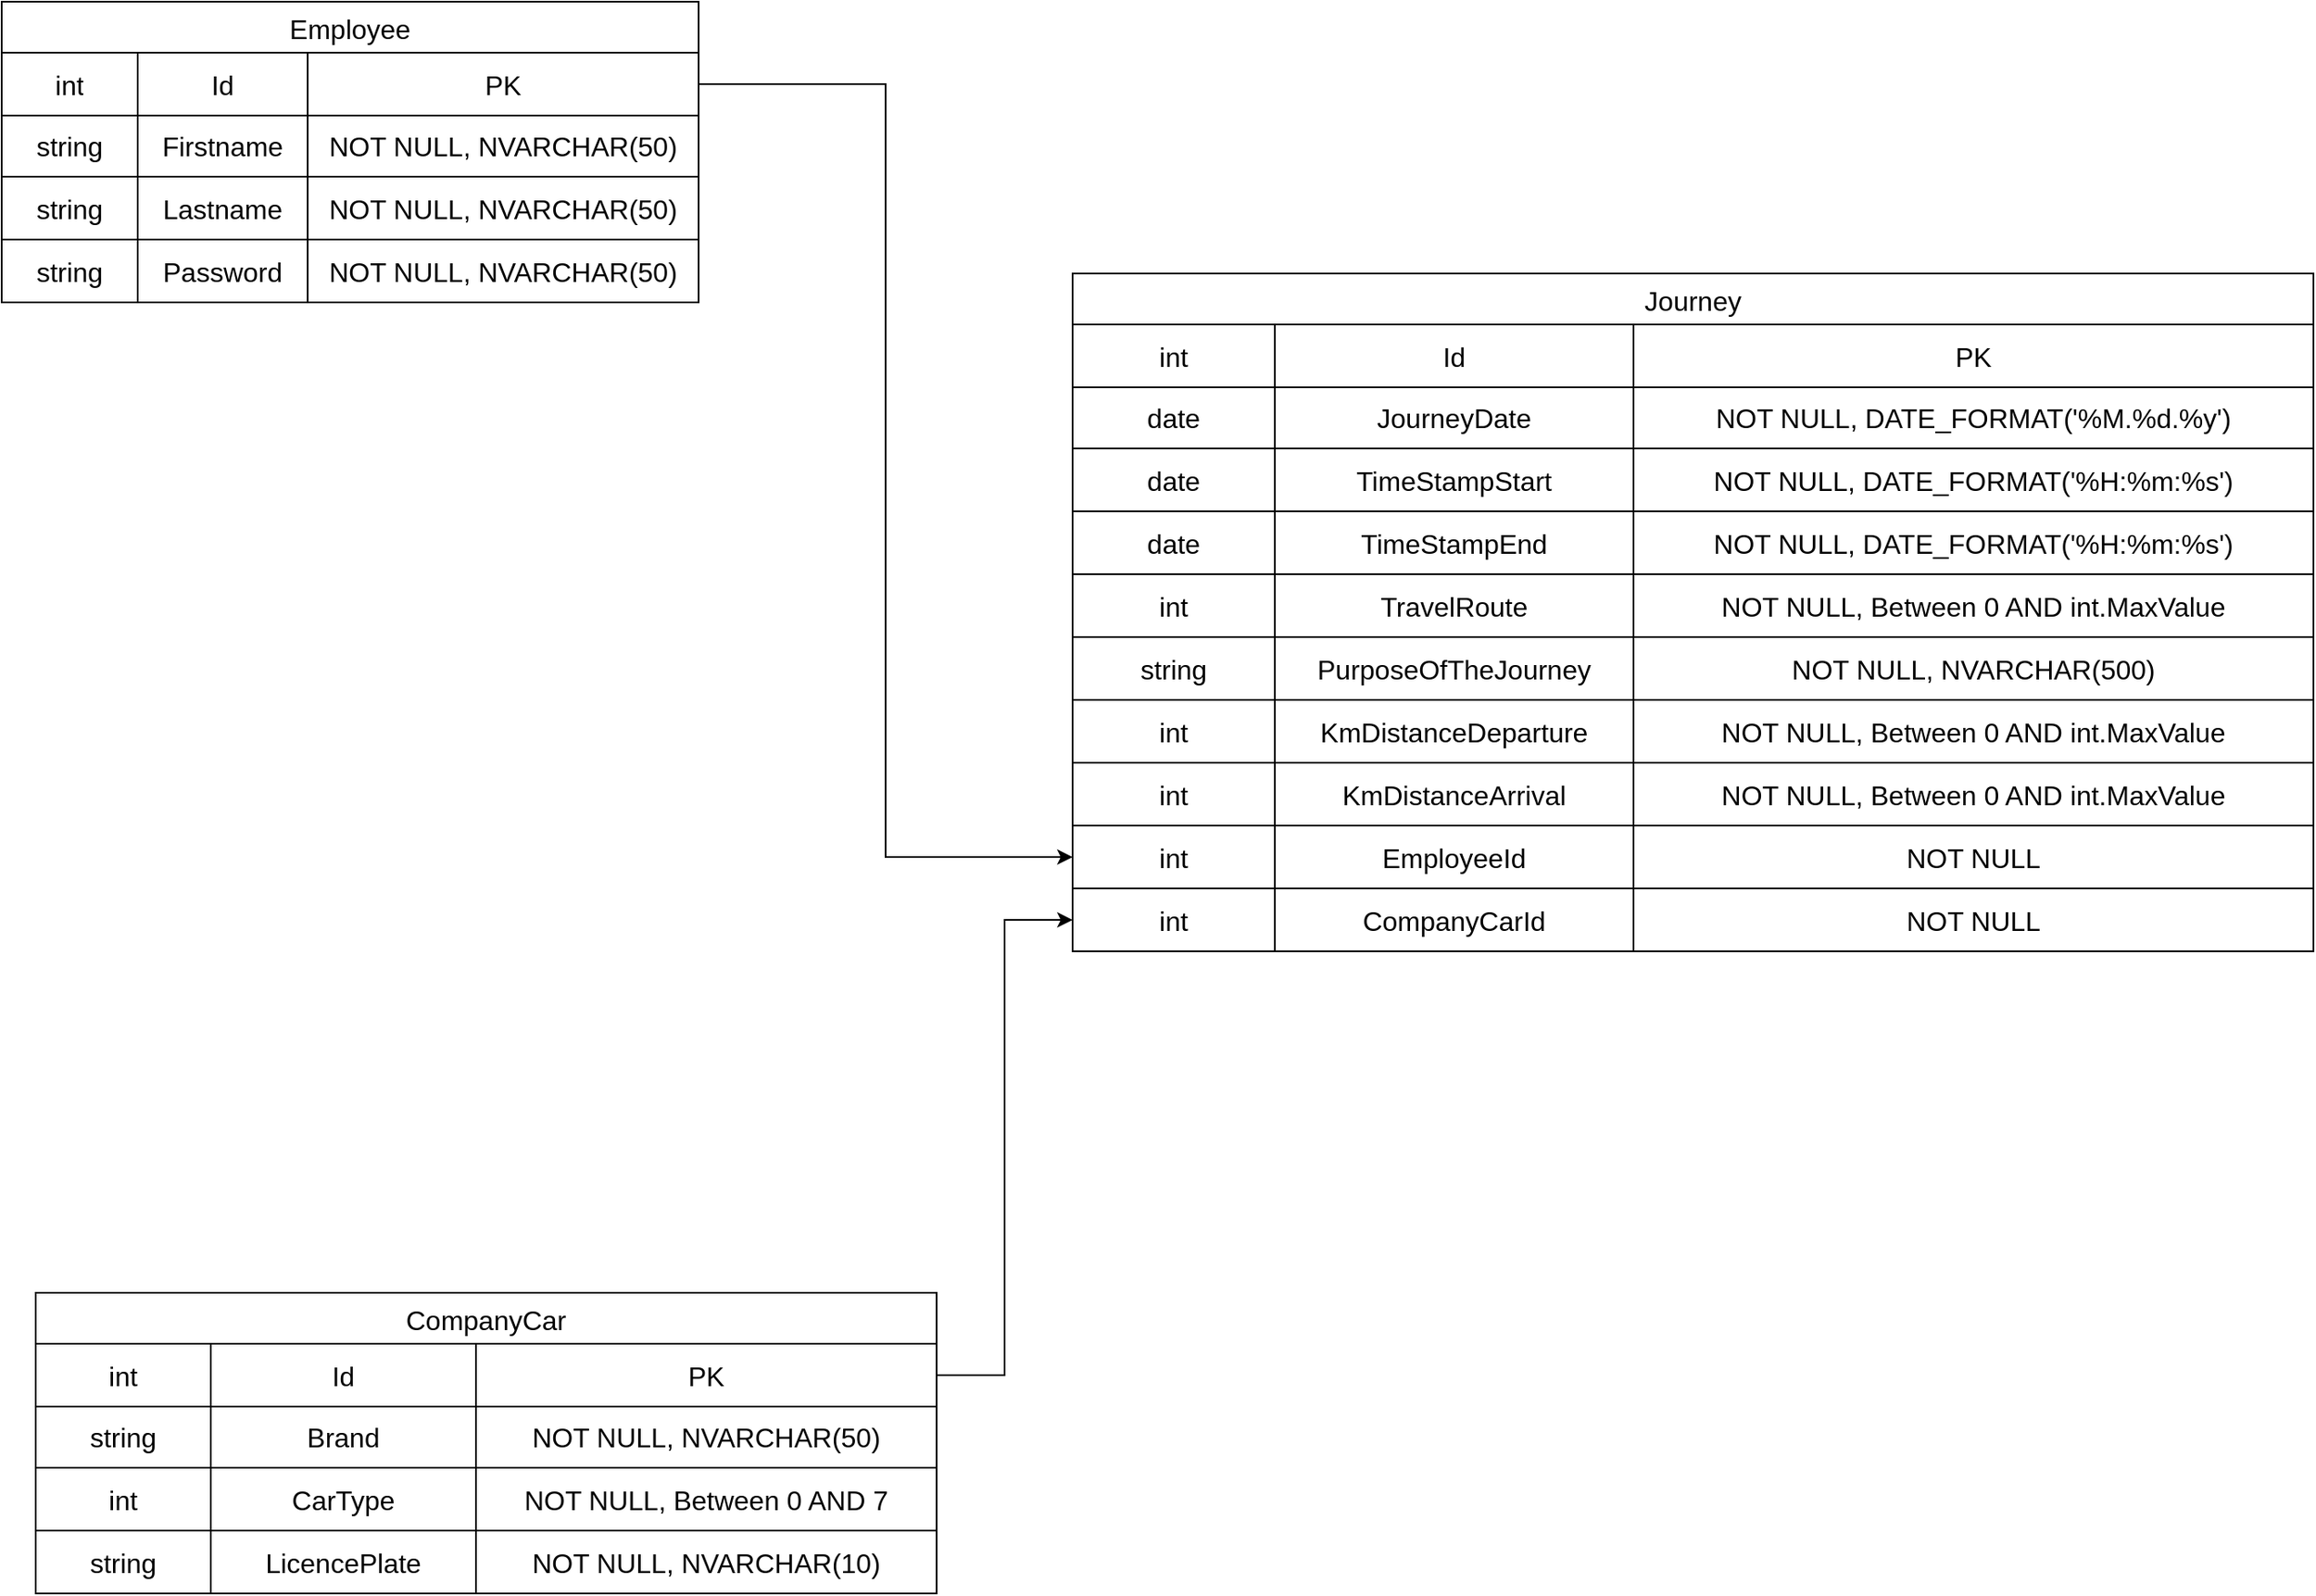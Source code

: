 <mxfile version="27.0.6">
  <diagram name="Seite-1" id="WXR5VmGyEO8oZK_U3z3x">
    <mxGraphModel dx="1447" dy="691" grid="1" gridSize="10" guides="1" tooltips="1" connect="1" arrows="1" fold="1" page="1" pageScale="1" pageWidth="827" pageHeight="1169" math="0" shadow="0">
      <root>
        <mxCell id="0" />
        <mxCell id="1" parent="0" />
        <mxCell id="r7jupV3RTdDVKy68YR1f-18" value="Employee" style="shape=table;startSize=30;container=1;collapsible=0;childLayout=tableLayout;strokeColor=default;fontSize=16;" parent="1" vertex="1">
          <mxGeometry x="70" y="110" width="410" height="177" as="geometry" />
        </mxCell>
        <mxCell id="r7jupV3RTdDVKy68YR1f-19" value="" style="shape=tableRow;horizontal=0;startSize=0;swimlaneHead=0;swimlaneBody=0;strokeColor=inherit;top=0;left=0;bottom=0;right=0;collapsible=0;dropTarget=0;fillColor=none;points=[[0,0.5],[1,0.5]];portConstraint=eastwest;fontSize=16;" parent="r7jupV3RTdDVKy68YR1f-18" vertex="1">
          <mxGeometry y="30" width="410" height="37" as="geometry" />
        </mxCell>
        <mxCell id="r7jupV3RTdDVKy68YR1f-20" value="int" style="shape=partialRectangle;html=1;whiteSpace=wrap;connectable=0;strokeColor=inherit;overflow=hidden;fillColor=none;top=0;left=0;bottom=0;right=0;pointerEvents=1;fontSize=16;" parent="r7jupV3RTdDVKy68YR1f-19" vertex="1">
          <mxGeometry width="80" height="37" as="geometry">
            <mxRectangle width="80" height="37" as="alternateBounds" />
          </mxGeometry>
        </mxCell>
        <mxCell id="r7jupV3RTdDVKy68YR1f-21" value="Id" style="shape=partialRectangle;html=1;whiteSpace=wrap;connectable=0;strokeColor=inherit;overflow=hidden;fillColor=none;top=0;left=0;bottom=0;right=0;pointerEvents=1;fontSize=16;" parent="r7jupV3RTdDVKy68YR1f-19" vertex="1">
          <mxGeometry x="80" width="100" height="37" as="geometry">
            <mxRectangle width="100" height="37" as="alternateBounds" />
          </mxGeometry>
        </mxCell>
        <mxCell id="r7jupV3RTdDVKy68YR1f-22" value="PK" style="shape=partialRectangle;html=1;whiteSpace=wrap;connectable=0;strokeColor=inherit;overflow=hidden;fillColor=none;top=0;left=0;bottom=0;right=0;pointerEvents=1;fontSize=16;" parent="r7jupV3RTdDVKy68YR1f-19" vertex="1">
          <mxGeometry x="180" width="230" height="37" as="geometry">
            <mxRectangle width="230" height="37" as="alternateBounds" />
          </mxGeometry>
        </mxCell>
        <mxCell id="r7jupV3RTdDVKy68YR1f-23" value="" style="shape=tableRow;horizontal=0;startSize=0;swimlaneHead=0;swimlaneBody=0;strokeColor=inherit;top=0;left=0;bottom=0;right=0;collapsible=0;dropTarget=0;fillColor=none;points=[[0,0.5],[1,0.5]];portConstraint=eastwest;fontSize=16;" parent="r7jupV3RTdDVKy68YR1f-18" vertex="1">
          <mxGeometry y="67" width="410" height="36" as="geometry" />
        </mxCell>
        <mxCell id="r7jupV3RTdDVKy68YR1f-24" value="string" style="shape=partialRectangle;html=1;whiteSpace=wrap;connectable=0;strokeColor=inherit;overflow=hidden;fillColor=none;top=0;left=0;bottom=0;right=0;pointerEvents=1;fontSize=16;" parent="r7jupV3RTdDVKy68YR1f-23" vertex="1">
          <mxGeometry width="80" height="36" as="geometry">
            <mxRectangle width="80" height="36" as="alternateBounds" />
          </mxGeometry>
        </mxCell>
        <mxCell id="r7jupV3RTdDVKy68YR1f-25" value="Firstname" style="shape=partialRectangle;html=1;whiteSpace=wrap;connectable=0;strokeColor=inherit;overflow=hidden;fillColor=none;top=0;left=0;bottom=0;right=0;pointerEvents=1;fontSize=16;" parent="r7jupV3RTdDVKy68YR1f-23" vertex="1">
          <mxGeometry x="80" width="100" height="36" as="geometry">
            <mxRectangle width="100" height="36" as="alternateBounds" />
          </mxGeometry>
        </mxCell>
        <mxCell id="r7jupV3RTdDVKy68YR1f-26" value="NOT NULL, NVARCHAR(50)" style="shape=partialRectangle;html=1;whiteSpace=wrap;connectable=0;strokeColor=inherit;overflow=hidden;fillColor=none;top=0;left=0;bottom=0;right=0;pointerEvents=1;fontSize=16;" parent="r7jupV3RTdDVKy68YR1f-23" vertex="1">
          <mxGeometry x="180" width="230" height="36" as="geometry">
            <mxRectangle width="230" height="36" as="alternateBounds" />
          </mxGeometry>
        </mxCell>
        <mxCell id="r7jupV3RTdDVKy68YR1f-27" value="" style="shape=tableRow;horizontal=0;startSize=0;swimlaneHead=0;swimlaneBody=0;strokeColor=inherit;top=0;left=0;bottom=0;right=0;collapsible=0;dropTarget=0;fillColor=none;points=[[0,0.5],[1,0.5]];portConstraint=eastwest;fontSize=16;" parent="r7jupV3RTdDVKy68YR1f-18" vertex="1">
          <mxGeometry y="103" width="410" height="37" as="geometry" />
        </mxCell>
        <mxCell id="r7jupV3RTdDVKy68YR1f-28" value="string" style="shape=partialRectangle;html=1;whiteSpace=wrap;connectable=0;strokeColor=inherit;overflow=hidden;fillColor=none;top=0;left=0;bottom=0;right=0;pointerEvents=1;fontSize=16;" parent="r7jupV3RTdDVKy68YR1f-27" vertex="1">
          <mxGeometry width="80" height="37" as="geometry">
            <mxRectangle width="80" height="37" as="alternateBounds" />
          </mxGeometry>
        </mxCell>
        <mxCell id="r7jupV3RTdDVKy68YR1f-29" value="Lastname" style="shape=partialRectangle;html=1;whiteSpace=wrap;connectable=0;strokeColor=inherit;overflow=hidden;fillColor=none;top=0;left=0;bottom=0;right=0;pointerEvents=1;fontSize=16;" parent="r7jupV3RTdDVKy68YR1f-27" vertex="1">
          <mxGeometry x="80" width="100" height="37" as="geometry">
            <mxRectangle width="100" height="37" as="alternateBounds" />
          </mxGeometry>
        </mxCell>
        <mxCell id="r7jupV3RTdDVKy68YR1f-30" value="NOT NULL, NVARCHAR(50)" style="shape=partialRectangle;html=1;whiteSpace=wrap;connectable=0;strokeColor=inherit;overflow=hidden;fillColor=none;top=0;left=0;bottom=0;right=0;pointerEvents=1;fontSize=16;" parent="r7jupV3RTdDVKy68YR1f-27" vertex="1">
          <mxGeometry x="180" width="230" height="37" as="geometry">
            <mxRectangle width="230" height="37" as="alternateBounds" />
          </mxGeometry>
        </mxCell>
        <mxCell id="r7jupV3RTdDVKy68YR1f-31" style="shape=tableRow;horizontal=0;startSize=0;swimlaneHead=0;swimlaneBody=0;strokeColor=inherit;top=0;left=0;bottom=0;right=0;collapsible=0;dropTarget=0;fillColor=none;points=[[0,0.5],[1,0.5]];portConstraint=eastwest;fontSize=16;" parent="r7jupV3RTdDVKy68YR1f-18" vertex="1">
          <mxGeometry y="140" width="410" height="37" as="geometry" />
        </mxCell>
        <mxCell id="r7jupV3RTdDVKy68YR1f-32" value="string" style="shape=partialRectangle;html=1;whiteSpace=wrap;connectable=0;strokeColor=inherit;overflow=hidden;fillColor=none;top=0;left=0;bottom=0;right=0;pointerEvents=1;fontSize=16;" parent="r7jupV3RTdDVKy68YR1f-31" vertex="1">
          <mxGeometry width="80" height="37" as="geometry">
            <mxRectangle width="80" height="37" as="alternateBounds" />
          </mxGeometry>
        </mxCell>
        <mxCell id="r7jupV3RTdDVKy68YR1f-33" value="Password" style="shape=partialRectangle;html=1;whiteSpace=wrap;connectable=0;strokeColor=inherit;overflow=hidden;fillColor=none;top=0;left=0;bottom=0;right=0;pointerEvents=1;fontSize=16;" parent="r7jupV3RTdDVKy68YR1f-31" vertex="1">
          <mxGeometry x="80" width="100" height="37" as="geometry">
            <mxRectangle width="100" height="37" as="alternateBounds" />
          </mxGeometry>
        </mxCell>
        <mxCell id="r7jupV3RTdDVKy68YR1f-34" value="NOT NULL, NVARCHAR(50)" style="shape=partialRectangle;html=1;whiteSpace=wrap;connectable=0;strokeColor=inherit;overflow=hidden;fillColor=none;top=0;left=0;bottom=0;right=0;pointerEvents=1;fontSize=16;" parent="r7jupV3RTdDVKy68YR1f-31" vertex="1">
          <mxGeometry x="180" width="230" height="37" as="geometry">
            <mxRectangle width="230" height="37" as="alternateBounds" />
          </mxGeometry>
        </mxCell>
        <mxCell id="r7jupV3RTdDVKy68YR1f-35" value="Journey" style="shape=table;startSize=30;container=1;collapsible=0;childLayout=tableLayout;strokeColor=default;fontSize=16;" parent="1" vertex="1">
          <mxGeometry x="700" y="270" width="730" height="399" as="geometry" />
        </mxCell>
        <mxCell id="r7jupV3RTdDVKy68YR1f-36" value="" style="shape=tableRow;horizontal=0;startSize=0;swimlaneHead=0;swimlaneBody=0;strokeColor=inherit;top=0;left=0;bottom=0;right=0;collapsible=0;dropTarget=0;fillColor=none;points=[[0,0.5],[1,0.5]];portConstraint=eastwest;fontSize=16;" parent="r7jupV3RTdDVKy68YR1f-35" vertex="1">
          <mxGeometry y="30" width="730" height="37" as="geometry" />
        </mxCell>
        <mxCell id="r7jupV3RTdDVKy68YR1f-37" value="int" style="shape=partialRectangle;html=1;whiteSpace=wrap;connectable=0;strokeColor=inherit;overflow=hidden;fillColor=none;top=0;left=0;bottom=0;right=0;pointerEvents=1;fontSize=16;" parent="r7jupV3RTdDVKy68YR1f-36" vertex="1">
          <mxGeometry width="119" height="37" as="geometry">
            <mxRectangle width="119" height="37" as="alternateBounds" />
          </mxGeometry>
        </mxCell>
        <mxCell id="r7jupV3RTdDVKy68YR1f-38" value="Id" style="shape=partialRectangle;html=1;whiteSpace=wrap;connectable=0;strokeColor=inherit;overflow=hidden;fillColor=none;top=0;left=0;bottom=0;right=0;pointerEvents=1;fontSize=16;" parent="r7jupV3RTdDVKy68YR1f-36" vertex="1">
          <mxGeometry x="119" width="211" height="37" as="geometry">
            <mxRectangle width="211" height="37" as="alternateBounds" />
          </mxGeometry>
        </mxCell>
        <mxCell id="r7jupV3RTdDVKy68YR1f-39" value="PK" style="shape=partialRectangle;html=1;whiteSpace=wrap;connectable=0;strokeColor=inherit;overflow=hidden;fillColor=none;top=0;left=0;bottom=0;right=0;pointerEvents=1;fontSize=16;" parent="r7jupV3RTdDVKy68YR1f-36" vertex="1">
          <mxGeometry x="330" width="400" height="37" as="geometry">
            <mxRectangle width="400" height="37" as="alternateBounds" />
          </mxGeometry>
        </mxCell>
        <mxCell id="r7jupV3RTdDVKy68YR1f-40" value="" style="shape=tableRow;horizontal=0;startSize=0;swimlaneHead=0;swimlaneBody=0;strokeColor=inherit;top=0;left=0;bottom=0;right=0;collapsible=0;dropTarget=0;fillColor=none;points=[[0,0.5],[1,0.5]];portConstraint=eastwest;fontSize=16;" parent="r7jupV3RTdDVKy68YR1f-35" vertex="1">
          <mxGeometry y="67" width="730" height="36" as="geometry" />
        </mxCell>
        <mxCell id="r7jupV3RTdDVKy68YR1f-41" value="date" style="shape=partialRectangle;html=1;whiteSpace=wrap;connectable=0;strokeColor=inherit;overflow=hidden;fillColor=none;top=0;left=0;bottom=0;right=0;pointerEvents=1;fontSize=16;" parent="r7jupV3RTdDVKy68YR1f-40" vertex="1">
          <mxGeometry width="119" height="36" as="geometry">
            <mxRectangle width="119" height="36" as="alternateBounds" />
          </mxGeometry>
        </mxCell>
        <mxCell id="r7jupV3RTdDVKy68YR1f-42" value="JourneyDate" style="shape=partialRectangle;html=1;whiteSpace=wrap;connectable=0;strokeColor=inherit;overflow=hidden;fillColor=none;top=0;left=0;bottom=0;right=0;pointerEvents=1;fontSize=16;" parent="r7jupV3RTdDVKy68YR1f-40" vertex="1">
          <mxGeometry x="119" width="211" height="36" as="geometry">
            <mxRectangle width="211" height="36" as="alternateBounds" />
          </mxGeometry>
        </mxCell>
        <mxCell id="r7jupV3RTdDVKy68YR1f-43" value="NOT NULL, DATE_FORMAT(&#39;%M.%d.%y&#39;)" style="shape=partialRectangle;html=1;whiteSpace=wrap;connectable=0;strokeColor=inherit;overflow=hidden;fillColor=none;top=0;left=0;bottom=0;right=0;pointerEvents=1;fontSize=16;" parent="r7jupV3RTdDVKy68YR1f-40" vertex="1">
          <mxGeometry x="330" width="400" height="36" as="geometry">
            <mxRectangle width="400" height="36" as="alternateBounds" />
          </mxGeometry>
        </mxCell>
        <mxCell id="r7jupV3RTdDVKy68YR1f-44" value="" style="shape=tableRow;horizontal=0;startSize=0;swimlaneHead=0;swimlaneBody=0;strokeColor=inherit;top=0;left=0;bottom=0;right=0;collapsible=0;dropTarget=0;fillColor=none;points=[[0,0.5],[1,0.5]];portConstraint=eastwest;fontSize=16;" parent="r7jupV3RTdDVKy68YR1f-35" vertex="1">
          <mxGeometry y="103" width="730" height="37" as="geometry" />
        </mxCell>
        <mxCell id="r7jupV3RTdDVKy68YR1f-45" value="date" style="shape=partialRectangle;html=1;whiteSpace=wrap;connectable=0;strokeColor=inherit;overflow=hidden;fillColor=none;top=0;left=0;bottom=0;right=0;pointerEvents=1;fontSize=16;" parent="r7jupV3RTdDVKy68YR1f-44" vertex="1">
          <mxGeometry width="119" height="37" as="geometry">
            <mxRectangle width="119" height="37" as="alternateBounds" />
          </mxGeometry>
        </mxCell>
        <mxCell id="r7jupV3RTdDVKy68YR1f-46" value="TimeStampStart" style="shape=partialRectangle;html=1;whiteSpace=wrap;connectable=0;strokeColor=inherit;overflow=hidden;fillColor=none;top=0;left=0;bottom=0;right=0;pointerEvents=1;fontSize=16;" parent="r7jupV3RTdDVKy68YR1f-44" vertex="1">
          <mxGeometry x="119" width="211" height="37" as="geometry">
            <mxRectangle width="211" height="37" as="alternateBounds" />
          </mxGeometry>
        </mxCell>
        <mxCell id="r7jupV3RTdDVKy68YR1f-47" value="NOT NULL, DATE_FORMAT(&#39;%H:%m:%s&#39;)" style="shape=partialRectangle;html=1;whiteSpace=wrap;connectable=0;strokeColor=inherit;overflow=hidden;fillColor=none;top=0;left=0;bottom=0;right=0;pointerEvents=1;fontSize=16;" parent="r7jupV3RTdDVKy68YR1f-44" vertex="1">
          <mxGeometry x="330" width="400" height="37" as="geometry">
            <mxRectangle width="400" height="37" as="alternateBounds" />
          </mxGeometry>
        </mxCell>
        <mxCell id="r7jupV3RTdDVKy68YR1f-48" style="shape=tableRow;horizontal=0;startSize=0;swimlaneHead=0;swimlaneBody=0;strokeColor=inherit;top=0;left=0;bottom=0;right=0;collapsible=0;dropTarget=0;fillColor=none;points=[[0,0.5],[1,0.5]];portConstraint=eastwest;fontSize=16;" parent="r7jupV3RTdDVKy68YR1f-35" vertex="1">
          <mxGeometry y="140" width="730" height="37" as="geometry" />
        </mxCell>
        <mxCell id="r7jupV3RTdDVKy68YR1f-49" value="date" style="shape=partialRectangle;html=1;whiteSpace=wrap;connectable=0;strokeColor=inherit;overflow=hidden;fillColor=none;top=0;left=0;bottom=0;right=0;pointerEvents=1;fontSize=16;" parent="r7jupV3RTdDVKy68YR1f-48" vertex="1">
          <mxGeometry width="119" height="37" as="geometry">
            <mxRectangle width="119" height="37" as="alternateBounds" />
          </mxGeometry>
        </mxCell>
        <mxCell id="r7jupV3RTdDVKy68YR1f-50" value="TimeStampEnd" style="shape=partialRectangle;html=1;whiteSpace=wrap;connectable=0;strokeColor=inherit;overflow=hidden;fillColor=none;top=0;left=0;bottom=0;right=0;pointerEvents=1;fontSize=16;" parent="r7jupV3RTdDVKy68YR1f-48" vertex="1">
          <mxGeometry x="119" width="211" height="37" as="geometry">
            <mxRectangle width="211" height="37" as="alternateBounds" />
          </mxGeometry>
        </mxCell>
        <mxCell id="r7jupV3RTdDVKy68YR1f-51" value="NOT NULL, DATE_FORMAT(&#39;%H:%m:%s&#39;)" style="shape=partialRectangle;html=1;whiteSpace=wrap;connectable=0;strokeColor=inherit;overflow=hidden;fillColor=none;top=0;left=0;bottom=0;right=0;pointerEvents=1;fontSize=16;" parent="r7jupV3RTdDVKy68YR1f-48" vertex="1">
          <mxGeometry x="330" width="400" height="37" as="geometry">
            <mxRectangle width="400" height="37" as="alternateBounds" />
          </mxGeometry>
        </mxCell>
        <mxCell id="r7jupV3RTdDVKy68YR1f-52" style="shape=tableRow;horizontal=0;startSize=0;swimlaneHead=0;swimlaneBody=0;strokeColor=inherit;top=0;left=0;bottom=0;right=0;collapsible=0;dropTarget=0;fillColor=none;points=[[0,0.5],[1,0.5]];portConstraint=eastwest;fontSize=16;" parent="r7jupV3RTdDVKy68YR1f-35" vertex="1">
          <mxGeometry y="177" width="730" height="37" as="geometry" />
        </mxCell>
        <mxCell id="r7jupV3RTdDVKy68YR1f-53" value="int" style="shape=partialRectangle;html=1;whiteSpace=wrap;connectable=0;strokeColor=inherit;overflow=hidden;fillColor=none;top=0;left=0;bottom=0;right=0;pointerEvents=1;fontSize=16;" parent="r7jupV3RTdDVKy68YR1f-52" vertex="1">
          <mxGeometry width="119" height="37" as="geometry">
            <mxRectangle width="119" height="37" as="alternateBounds" />
          </mxGeometry>
        </mxCell>
        <mxCell id="r7jupV3RTdDVKy68YR1f-54" value="TravelRoute" style="shape=partialRectangle;html=1;whiteSpace=wrap;connectable=0;strokeColor=inherit;overflow=hidden;fillColor=none;top=0;left=0;bottom=0;right=0;pointerEvents=1;fontSize=16;" parent="r7jupV3RTdDVKy68YR1f-52" vertex="1">
          <mxGeometry x="119" width="211" height="37" as="geometry">
            <mxRectangle width="211" height="37" as="alternateBounds" />
          </mxGeometry>
        </mxCell>
        <mxCell id="r7jupV3RTdDVKy68YR1f-55" value="NOT NULL, Between 0 AND int.MaxValue" style="shape=partialRectangle;html=1;whiteSpace=wrap;connectable=0;strokeColor=inherit;overflow=hidden;fillColor=none;top=0;left=0;bottom=0;right=0;pointerEvents=1;fontSize=16;" parent="r7jupV3RTdDVKy68YR1f-52" vertex="1">
          <mxGeometry x="330" width="400" height="37" as="geometry">
            <mxRectangle width="400" height="37" as="alternateBounds" />
          </mxGeometry>
        </mxCell>
        <mxCell id="r7jupV3RTdDVKy68YR1f-56" style="shape=tableRow;horizontal=0;startSize=0;swimlaneHead=0;swimlaneBody=0;strokeColor=inherit;top=0;left=0;bottom=0;right=0;collapsible=0;dropTarget=0;fillColor=none;points=[[0,0.5],[1,0.5]];portConstraint=eastwest;fontSize=16;" parent="r7jupV3RTdDVKy68YR1f-35" vertex="1">
          <mxGeometry y="214" width="730" height="37" as="geometry" />
        </mxCell>
        <mxCell id="r7jupV3RTdDVKy68YR1f-57" value="string" style="shape=partialRectangle;html=1;whiteSpace=wrap;connectable=0;strokeColor=inherit;overflow=hidden;fillColor=none;top=0;left=0;bottom=0;right=0;pointerEvents=1;fontSize=16;" parent="r7jupV3RTdDVKy68YR1f-56" vertex="1">
          <mxGeometry width="119" height="37" as="geometry">
            <mxRectangle width="119" height="37" as="alternateBounds" />
          </mxGeometry>
        </mxCell>
        <mxCell id="r7jupV3RTdDVKy68YR1f-58" value="PurposeOfTheJourney" style="shape=partialRectangle;html=1;whiteSpace=wrap;connectable=0;strokeColor=inherit;overflow=hidden;fillColor=none;top=0;left=0;bottom=0;right=0;pointerEvents=1;fontSize=16;" parent="r7jupV3RTdDVKy68YR1f-56" vertex="1">
          <mxGeometry x="119" width="211" height="37" as="geometry">
            <mxRectangle width="211" height="37" as="alternateBounds" />
          </mxGeometry>
        </mxCell>
        <mxCell id="r7jupV3RTdDVKy68YR1f-59" value="NOT NULL, NVARCHAR(500)" style="shape=partialRectangle;html=1;whiteSpace=wrap;connectable=0;strokeColor=inherit;overflow=hidden;fillColor=none;top=0;left=0;bottom=0;right=0;pointerEvents=1;fontSize=16;" parent="r7jupV3RTdDVKy68YR1f-56" vertex="1">
          <mxGeometry x="330" width="400" height="37" as="geometry">
            <mxRectangle width="400" height="37" as="alternateBounds" />
          </mxGeometry>
        </mxCell>
        <mxCell id="r7jupV3RTdDVKy68YR1f-60" style="shape=tableRow;horizontal=0;startSize=0;swimlaneHead=0;swimlaneBody=0;strokeColor=inherit;top=0;left=0;bottom=0;right=0;collapsible=0;dropTarget=0;fillColor=none;points=[[0,0.5],[1,0.5]];portConstraint=eastwest;fontSize=16;" parent="r7jupV3RTdDVKy68YR1f-35" vertex="1">
          <mxGeometry y="251" width="730" height="37" as="geometry" />
        </mxCell>
        <mxCell id="r7jupV3RTdDVKy68YR1f-61" value="int" style="shape=partialRectangle;html=1;whiteSpace=wrap;connectable=0;strokeColor=inherit;overflow=hidden;fillColor=none;top=0;left=0;bottom=0;right=0;pointerEvents=1;fontSize=16;" parent="r7jupV3RTdDVKy68YR1f-60" vertex="1">
          <mxGeometry width="119" height="37" as="geometry">
            <mxRectangle width="119" height="37" as="alternateBounds" />
          </mxGeometry>
        </mxCell>
        <mxCell id="r7jupV3RTdDVKy68YR1f-62" value="KmDistanceDeparture" style="shape=partialRectangle;html=1;whiteSpace=wrap;connectable=0;strokeColor=inherit;overflow=hidden;fillColor=none;top=0;left=0;bottom=0;right=0;pointerEvents=1;fontSize=16;" parent="r7jupV3RTdDVKy68YR1f-60" vertex="1">
          <mxGeometry x="119" width="211" height="37" as="geometry">
            <mxRectangle width="211" height="37" as="alternateBounds" />
          </mxGeometry>
        </mxCell>
        <mxCell id="r7jupV3RTdDVKy68YR1f-63" value="NOT NULL, Between 0 AND int.MaxValue" style="shape=partialRectangle;html=1;whiteSpace=wrap;connectable=0;strokeColor=inherit;overflow=hidden;fillColor=none;top=0;left=0;bottom=0;right=0;pointerEvents=1;fontSize=16;" parent="r7jupV3RTdDVKy68YR1f-60" vertex="1">
          <mxGeometry x="330" width="400" height="37" as="geometry">
            <mxRectangle width="400" height="37" as="alternateBounds" />
          </mxGeometry>
        </mxCell>
        <mxCell id="r7jupV3RTdDVKy68YR1f-64" style="shape=tableRow;horizontal=0;startSize=0;swimlaneHead=0;swimlaneBody=0;strokeColor=inherit;top=0;left=0;bottom=0;right=0;collapsible=0;dropTarget=0;fillColor=none;points=[[0,0.5],[1,0.5]];portConstraint=eastwest;fontSize=16;" parent="r7jupV3RTdDVKy68YR1f-35" vertex="1">
          <mxGeometry y="288" width="730" height="37" as="geometry" />
        </mxCell>
        <mxCell id="r7jupV3RTdDVKy68YR1f-65" value="int" style="shape=partialRectangle;html=1;whiteSpace=wrap;connectable=0;strokeColor=inherit;overflow=hidden;fillColor=none;top=0;left=0;bottom=0;right=0;pointerEvents=1;fontSize=16;" parent="r7jupV3RTdDVKy68YR1f-64" vertex="1">
          <mxGeometry width="119" height="37" as="geometry">
            <mxRectangle width="119" height="37" as="alternateBounds" />
          </mxGeometry>
        </mxCell>
        <mxCell id="r7jupV3RTdDVKy68YR1f-66" value="KmDistanceArrival" style="shape=partialRectangle;html=1;whiteSpace=wrap;connectable=0;strokeColor=inherit;overflow=hidden;fillColor=none;top=0;left=0;bottom=0;right=0;pointerEvents=1;fontSize=16;" parent="r7jupV3RTdDVKy68YR1f-64" vertex="1">
          <mxGeometry x="119" width="211" height="37" as="geometry">
            <mxRectangle width="211" height="37" as="alternateBounds" />
          </mxGeometry>
        </mxCell>
        <mxCell id="r7jupV3RTdDVKy68YR1f-67" value="NOT NULL, Between 0 AND int.MaxValue" style="shape=partialRectangle;html=1;whiteSpace=wrap;connectable=0;strokeColor=inherit;overflow=hidden;fillColor=none;top=0;left=0;bottom=0;right=0;pointerEvents=1;fontSize=16;" parent="r7jupV3RTdDVKy68YR1f-64" vertex="1">
          <mxGeometry x="330" width="400" height="37" as="geometry">
            <mxRectangle width="400" height="37" as="alternateBounds" />
          </mxGeometry>
        </mxCell>
        <mxCell id="r7jupV3RTdDVKy68YR1f-68" style="shape=tableRow;horizontal=0;startSize=0;swimlaneHead=0;swimlaneBody=0;strokeColor=inherit;top=0;left=0;bottom=0;right=0;collapsible=0;dropTarget=0;fillColor=none;points=[[0,0.5],[1,0.5]];portConstraint=eastwest;fontSize=16;" parent="r7jupV3RTdDVKy68YR1f-35" vertex="1">
          <mxGeometry y="325" width="730" height="37" as="geometry" />
        </mxCell>
        <mxCell id="r7jupV3RTdDVKy68YR1f-69" value="int" style="shape=partialRectangle;html=1;whiteSpace=wrap;connectable=0;strokeColor=inherit;overflow=hidden;fillColor=none;top=0;left=0;bottom=0;right=0;pointerEvents=1;fontSize=16;" parent="r7jupV3RTdDVKy68YR1f-68" vertex="1">
          <mxGeometry width="119" height="37" as="geometry">
            <mxRectangle width="119" height="37" as="alternateBounds" />
          </mxGeometry>
        </mxCell>
        <mxCell id="r7jupV3RTdDVKy68YR1f-70" value="EmployeeId" style="shape=partialRectangle;html=1;whiteSpace=wrap;connectable=0;strokeColor=inherit;overflow=hidden;fillColor=none;top=0;left=0;bottom=0;right=0;pointerEvents=1;fontSize=16;" parent="r7jupV3RTdDVKy68YR1f-68" vertex="1">
          <mxGeometry x="119" width="211" height="37" as="geometry">
            <mxRectangle width="211" height="37" as="alternateBounds" />
          </mxGeometry>
        </mxCell>
        <mxCell id="r7jupV3RTdDVKy68YR1f-71" value="NOT NULL" style="shape=partialRectangle;html=1;whiteSpace=wrap;connectable=0;strokeColor=inherit;overflow=hidden;fillColor=none;top=0;left=0;bottom=0;right=0;pointerEvents=1;fontSize=16;" parent="r7jupV3RTdDVKy68YR1f-68" vertex="1">
          <mxGeometry x="330" width="400" height="37" as="geometry">
            <mxRectangle width="400" height="37" as="alternateBounds" />
          </mxGeometry>
        </mxCell>
        <mxCell id="r7jupV3RTdDVKy68YR1f-72" style="shape=tableRow;horizontal=0;startSize=0;swimlaneHead=0;swimlaneBody=0;strokeColor=inherit;top=0;left=0;bottom=0;right=0;collapsible=0;dropTarget=0;fillColor=none;points=[[0,0.5],[1,0.5]];portConstraint=eastwest;fontSize=16;" parent="r7jupV3RTdDVKy68YR1f-35" vertex="1">
          <mxGeometry y="362" width="730" height="37" as="geometry" />
        </mxCell>
        <mxCell id="r7jupV3RTdDVKy68YR1f-73" value="int" style="shape=partialRectangle;html=1;whiteSpace=wrap;connectable=0;strokeColor=inherit;overflow=hidden;fillColor=none;top=0;left=0;bottom=0;right=0;pointerEvents=1;fontSize=16;" parent="r7jupV3RTdDVKy68YR1f-72" vertex="1">
          <mxGeometry width="119" height="37" as="geometry">
            <mxRectangle width="119" height="37" as="alternateBounds" />
          </mxGeometry>
        </mxCell>
        <mxCell id="r7jupV3RTdDVKy68YR1f-74" value="CompanyCarId" style="shape=partialRectangle;html=1;whiteSpace=wrap;connectable=0;strokeColor=inherit;overflow=hidden;fillColor=none;top=0;left=0;bottom=0;right=0;pointerEvents=1;fontSize=16;" parent="r7jupV3RTdDVKy68YR1f-72" vertex="1">
          <mxGeometry x="119" width="211" height="37" as="geometry">
            <mxRectangle width="211" height="37" as="alternateBounds" />
          </mxGeometry>
        </mxCell>
        <mxCell id="r7jupV3RTdDVKy68YR1f-75" value="NOT NULL" style="shape=partialRectangle;html=1;whiteSpace=wrap;connectable=0;strokeColor=inherit;overflow=hidden;fillColor=none;top=0;left=0;bottom=0;right=0;pointerEvents=1;fontSize=16;" parent="r7jupV3RTdDVKy68YR1f-72" vertex="1">
          <mxGeometry x="330" width="400" height="37" as="geometry">
            <mxRectangle width="400" height="37" as="alternateBounds" />
          </mxGeometry>
        </mxCell>
        <mxCell id="r7jupV3RTdDVKy68YR1f-76" style="edgeStyle=orthogonalEdgeStyle;rounded=0;orthogonalLoop=1;jettySize=auto;html=1;entryX=0;entryY=0.5;entryDx=0;entryDy=0;" parent="1" source="r7jupV3RTdDVKy68YR1f-19" target="r7jupV3RTdDVKy68YR1f-68" edge="1">
          <mxGeometry relative="1" as="geometry" />
        </mxCell>
        <mxCell id="r7jupV3RTdDVKy68YR1f-77" value="CompanyCar" style="shape=table;startSize=30;container=1;collapsible=0;childLayout=tableLayout;strokeColor=default;fontSize=16;" parent="1" vertex="1">
          <mxGeometry x="90" y="870" width="530" height="177" as="geometry" />
        </mxCell>
        <mxCell id="r7jupV3RTdDVKy68YR1f-78" value="" style="shape=tableRow;horizontal=0;startSize=0;swimlaneHead=0;swimlaneBody=0;strokeColor=inherit;top=0;left=0;bottom=0;right=0;collapsible=0;dropTarget=0;fillColor=none;points=[[0,0.5],[1,0.5]];portConstraint=eastwest;fontSize=16;" parent="r7jupV3RTdDVKy68YR1f-77" vertex="1">
          <mxGeometry y="30" width="530" height="37" as="geometry" />
        </mxCell>
        <mxCell id="r7jupV3RTdDVKy68YR1f-79" value="int" style="shape=partialRectangle;html=1;whiteSpace=wrap;connectable=0;strokeColor=inherit;overflow=hidden;fillColor=none;top=0;left=0;bottom=0;right=0;pointerEvents=1;fontSize=16;" parent="r7jupV3RTdDVKy68YR1f-78" vertex="1">
          <mxGeometry width="103" height="37" as="geometry">
            <mxRectangle width="103" height="37" as="alternateBounds" />
          </mxGeometry>
        </mxCell>
        <mxCell id="r7jupV3RTdDVKy68YR1f-80" value="Id" style="shape=partialRectangle;html=1;whiteSpace=wrap;connectable=0;strokeColor=inherit;overflow=hidden;fillColor=none;top=0;left=0;bottom=0;right=0;pointerEvents=1;fontSize=16;" parent="r7jupV3RTdDVKy68YR1f-78" vertex="1">
          <mxGeometry x="103" width="156" height="37" as="geometry">
            <mxRectangle width="156" height="37" as="alternateBounds" />
          </mxGeometry>
        </mxCell>
        <mxCell id="r7jupV3RTdDVKy68YR1f-81" value="PK" style="shape=partialRectangle;html=1;whiteSpace=wrap;connectable=0;strokeColor=inherit;overflow=hidden;fillColor=none;top=0;left=0;bottom=0;right=0;pointerEvents=1;fontSize=16;" parent="r7jupV3RTdDVKy68YR1f-78" vertex="1">
          <mxGeometry x="259" width="271" height="37" as="geometry">
            <mxRectangle width="271" height="37" as="alternateBounds" />
          </mxGeometry>
        </mxCell>
        <mxCell id="r7jupV3RTdDVKy68YR1f-82" value="" style="shape=tableRow;horizontal=0;startSize=0;swimlaneHead=0;swimlaneBody=0;strokeColor=inherit;top=0;left=0;bottom=0;right=0;collapsible=0;dropTarget=0;fillColor=none;points=[[0,0.5],[1,0.5]];portConstraint=eastwest;fontSize=16;" parent="r7jupV3RTdDVKy68YR1f-77" vertex="1">
          <mxGeometry y="67" width="530" height="36" as="geometry" />
        </mxCell>
        <mxCell id="r7jupV3RTdDVKy68YR1f-83" value="string" style="shape=partialRectangle;html=1;whiteSpace=wrap;connectable=0;strokeColor=inherit;overflow=hidden;fillColor=none;top=0;left=0;bottom=0;right=0;pointerEvents=1;fontSize=16;" parent="r7jupV3RTdDVKy68YR1f-82" vertex="1">
          <mxGeometry width="103" height="36" as="geometry">
            <mxRectangle width="103" height="36" as="alternateBounds" />
          </mxGeometry>
        </mxCell>
        <mxCell id="r7jupV3RTdDVKy68YR1f-84" value="Brand" style="shape=partialRectangle;html=1;whiteSpace=wrap;connectable=0;strokeColor=inherit;overflow=hidden;fillColor=none;top=0;left=0;bottom=0;right=0;pointerEvents=1;fontSize=16;" parent="r7jupV3RTdDVKy68YR1f-82" vertex="1">
          <mxGeometry x="103" width="156" height="36" as="geometry">
            <mxRectangle width="156" height="36" as="alternateBounds" />
          </mxGeometry>
        </mxCell>
        <mxCell id="r7jupV3RTdDVKy68YR1f-85" value="NOT NULL, NVARCHAR(50)" style="shape=partialRectangle;html=1;whiteSpace=wrap;connectable=0;strokeColor=inherit;overflow=hidden;fillColor=none;top=0;left=0;bottom=0;right=0;pointerEvents=1;fontSize=16;" parent="r7jupV3RTdDVKy68YR1f-82" vertex="1">
          <mxGeometry x="259" width="271" height="36" as="geometry">
            <mxRectangle width="271" height="36" as="alternateBounds" />
          </mxGeometry>
        </mxCell>
        <mxCell id="r7jupV3RTdDVKy68YR1f-86" value="" style="shape=tableRow;horizontal=0;startSize=0;swimlaneHead=0;swimlaneBody=0;strokeColor=inherit;top=0;left=0;bottom=0;right=0;collapsible=0;dropTarget=0;fillColor=none;points=[[0,0.5],[1,0.5]];portConstraint=eastwest;fontSize=16;" parent="r7jupV3RTdDVKy68YR1f-77" vertex="1">
          <mxGeometry y="103" width="530" height="37" as="geometry" />
        </mxCell>
        <mxCell id="r7jupV3RTdDVKy68YR1f-87" value="int" style="shape=partialRectangle;html=1;whiteSpace=wrap;connectable=0;strokeColor=inherit;overflow=hidden;fillColor=none;top=0;left=0;bottom=0;right=0;pointerEvents=1;fontSize=16;" parent="r7jupV3RTdDVKy68YR1f-86" vertex="1">
          <mxGeometry width="103" height="37" as="geometry">
            <mxRectangle width="103" height="37" as="alternateBounds" />
          </mxGeometry>
        </mxCell>
        <mxCell id="r7jupV3RTdDVKy68YR1f-88" value="CarType" style="shape=partialRectangle;html=1;whiteSpace=wrap;connectable=0;strokeColor=inherit;overflow=hidden;fillColor=none;top=0;left=0;bottom=0;right=0;pointerEvents=1;fontSize=16;" parent="r7jupV3RTdDVKy68YR1f-86" vertex="1">
          <mxGeometry x="103" width="156" height="37" as="geometry">
            <mxRectangle width="156" height="37" as="alternateBounds" />
          </mxGeometry>
        </mxCell>
        <mxCell id="r7jupV3RTdDVKy68YR1f-89" value="NOT NULL, Between 0 AND 7" style="shape=partialRectangle;html=1;whiteSpace=wrap;connectable=0;strokeColor=inherit;overflow=hidden;fillColor=none;top=0;left=0;bottom=0;right=0;pointerEvents=1;fontSize=16;" parent="r7jupV3RTdDVKy68YR1f-86" vertex="1">
          <mxGeometry x="259" width="271" height="37" as="geometry">
            <mxRectangle width="271" height="37" as="alternateBounds" />
          </mxGeometry>
        </mxCell>
        <mxCell id="r7jupV3RTdDVKy68YR1f-90" style="shape=tableRow;horizontal=0;startSize=0;swimlaneHead=0;swimlaneBody=0;strokeColor=inherit;top=0;left=0;bottom=0;right=0;collapsible=0;dropTarget=0;fillColor=none;points=[[0,0.5],[1,0.5]];portConstraint=eastwest;fontSize=16;" parent="r7jupV3RTdDVKy68YR1f-77" vertex="1">
          <mxGeometry y="140" width="530" height="37" as="geometry" />
        </mxCell>
        <mxCell id="r7jupV3RTdDVKy68YR1f-91" value="string" style="shape=partialRectangle;html=1;whiteSpace=wrap;connectable=0;strokeColor=inherit;overflow=hidden;fillColor=none;top=0;left=0;bottom=0;right=0;pointerEvents=1;fontSize=16;" parent="r7jupV3RTdDVKy68YR1f-90" vertex="1">
          <mxGeometry width="103" height="37" as="geometry">
            <mxRectangle width="103" height="37" as="alternateBounds" />
          </mxGeometry>
        </mxCell>
        <mxCell id="r7jupV3RTdDVKy68YR1f-92" value="LicencePlate" style="shape=partialRectangle;html=1;whiteSpace=wrap;connectable=0;strokeColor=inherit;overflow=hidden;fillColor=none;top=0;left=0;bottom=0;right=0;pointerEvents=1;fontSize=16;" parent="r7jupV3RTdDVKy68YR1f-90" vertex="1">
          <mxGeometry x="103" width="156" height="37" as="geometry">
            <mxRectangle width="156" height="37" as="alternateBounds" />
          </mxGeometry>
        </mxCell>
        <mxCell id="r7jupV3RTdDVKy68YR1f-93" value="NOT NULL, NVARCHAR(10)" style="shape=partialRectangle;html=1;whiteSpace=wrap;connectable=0;strokeColor=inherit;overflow=hidden;fillColor=none;top=0;left=0;bottom=0;right=0;pointerEvents=1;fontSize=16;" parent="r7jupV3RTdDVKy68YR1f-90" vertex="1">
          <mxGeometry x="259" width="271" height="37" as="geometry">
            <mxRectangle width="271" height="37" as="alternateBounds" />
          </mxGeometry>
        </mxCell>
        <mxCell id="r7jupV3RTdDVKy68YR1f-94" style="edgeStyle=orthogonalEdgeStyle;rounded=0;orthogonalLoop=1;jettySize=auto;html=1;entryX=0;entryY=0.5;entryDx=0;entryDy=0;" parent="1" source="r7jupV3RTdDVKy68YR1f-78" target="r7jupV3RTdDVKy68YR1f-72" edge="1">
          <mxGeometry relative="1" as="geometry" />
        </mxCell>
      </root>
    </mxGraphModel>
  </diagram>
</mxfile>
